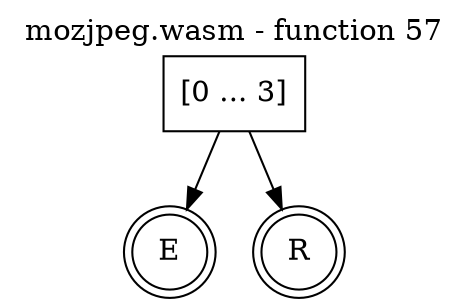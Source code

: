 digraph finite_state_machine {
    label = "mozjpeg.wasm - function 57"
    labelloc =  t
    labelfontsize = 16
    labelfontcolor = black
    labelfontname = "Helvetica"
    node [shape = doublecircle]; E R ;
    node [shape = box];
    node [shape=box, color=black, style=solid] 0[label="[0 ... 3]"]
    0 -> E;
    0 -> R;
}
